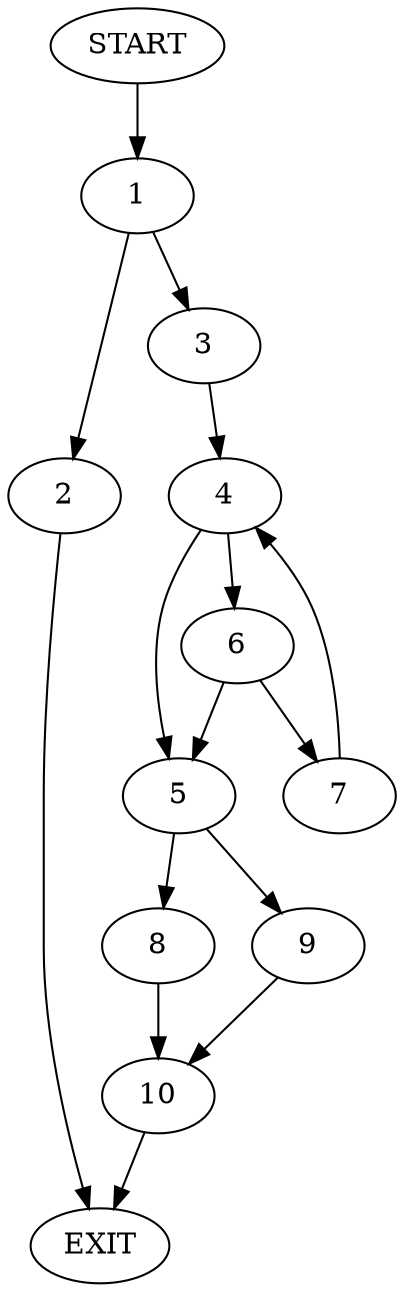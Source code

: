 digraph {
0 [label="START"]
11 [label="EXIT"]
0 -> 1
1 -> 2
1 -> 3
3 -> 4
2 -> 11
4 -> 5
4 -> 6
6 -> 5
6 -> 7
5 -> 8
5 -> 9
7 -> 4
8 -> 10
9 -> 10
10 -> 11
}
